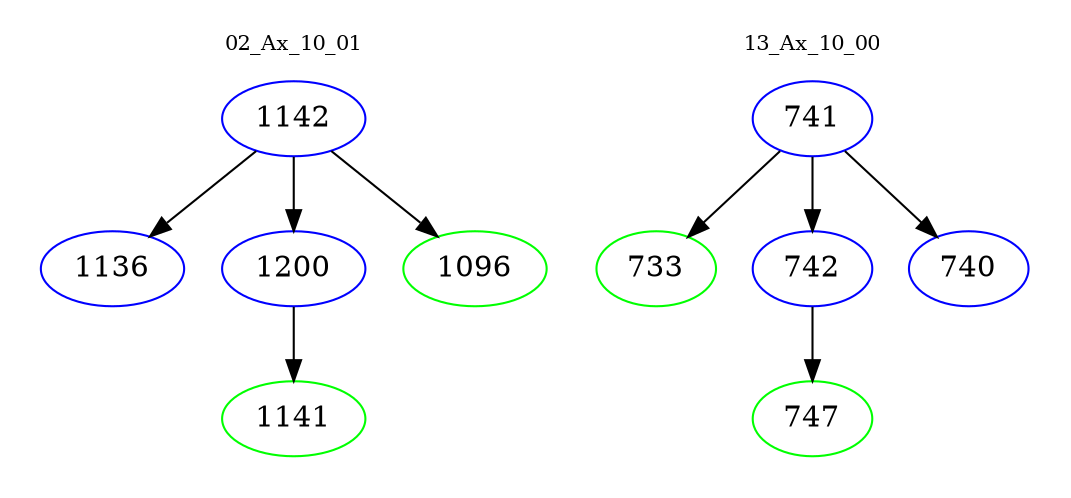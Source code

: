 digraph{
subgraph cluster_0 {
color = white
label = "02_Ax_10_01";
fontsize=10;
T0_1142 [label="1142", color="blue"]
T0_1142 -> T0_1136 [color="black"]
T0_1136 [label="1136", color="blue"]
T0_1142 -> T0_1200 [color="black"]
T0_1200 [label="1200", color="blue"]
T0_1200 -> T0_1141 [color="black"]
T0_1141 [label="1141", color="green"]
T0_1142 -> T0_1096 [color="black"]
T0_1096 [label="1096", color="green"]
}
subgraph cluster_1 {
color = white
label = "13_Ax_10_00";
fontsize=10;
T1_741 [label="741", color="blue"]
T1_741 -> T1_733 [color="black"]
T1_733 [label="733", color="green"]
T1_741 -> T1_742 [color="black"]
T1_742 [label="742", color="blue"]
T1_742 -> T1_747 [color="black"]
T1_747 [label="747", color="green"]
T1_741 -> T1_740 [color="black"]
T1_740 [label="740", color="blue"]
}
}
